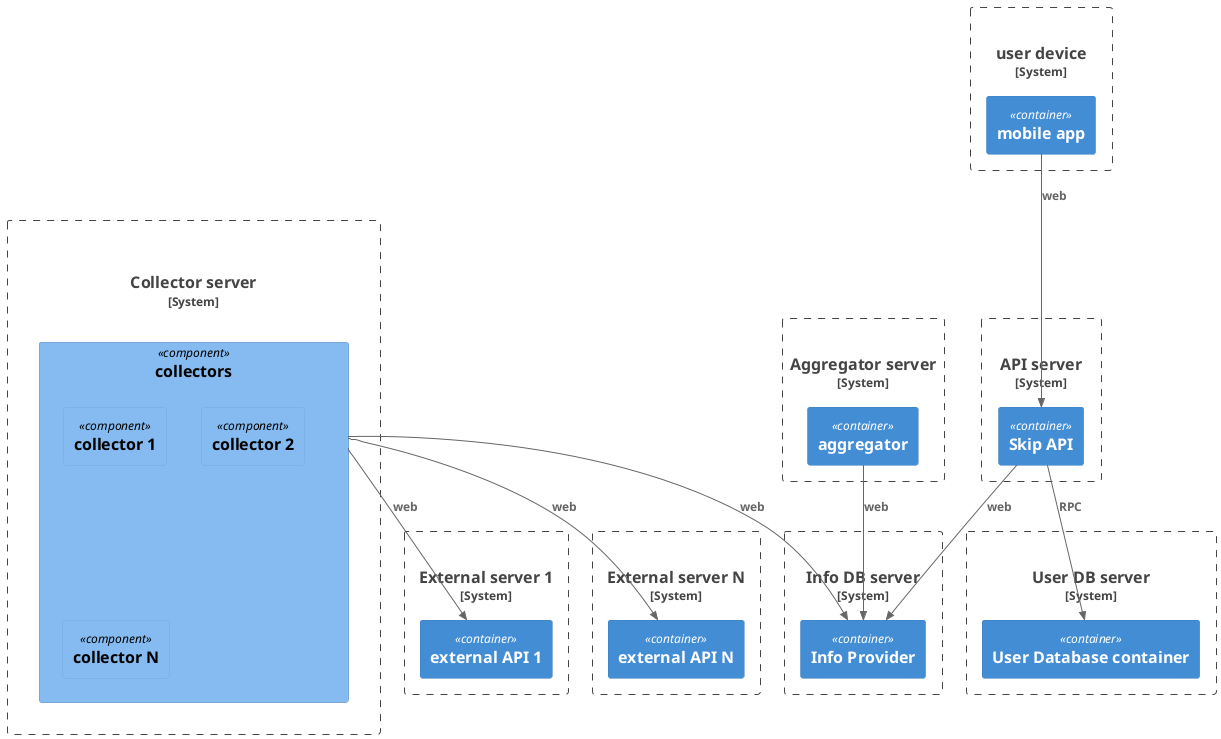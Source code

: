 @startuml
!include <C4/C4_Container>
!include <C4/C4_Context>
!include <C4/C4_Component>



System_Boundary(boundary1, "user device"){
Container(mobileApp, "mobile app", "") {
  }

}

System_Boundary(boundary2, "User DB server"){

Container(userDb, "User Database container", "", ""){
}
}


System_Boundary(boundary3, "Info DB server"){

Container(info, "Info Provider", "", ""){

}
}






System_Boundary(boundary4, "API server", "", ""){
Container(api, "Skip API", "") {
  }

}




System_Boundary(boundary5, "Aggregator server", "", ""){

Container(aggregator, "aggregator", "") {

}
}






System_Boundary(boundary6, "Collector server", "Docker", ""){
    Component(collectors, "collectors"){
    Component(collectorComp1, "collector 1")
    Component(collectorComp2, "collector 2")
    Component(collectorCompN, "collector N")
}

}




System_Boundary(boundary8, "External server 1"){
Container(EAPI1, "external API 1") {
  }

}


System_Boundary(boundary9, "External server N"){

Container(EAPIN, "external API N")
}





Rel(collectors, info, "web")
Rel(collectors, EAPI1, "web")
Rel(collectors, EAPIN, "web")

Rel(aggregator, info, "web")


Rel(api, info, "web")
Rel(api, userDb, "RPC")

Rel(mobileApp, api, "web")
@enduml
